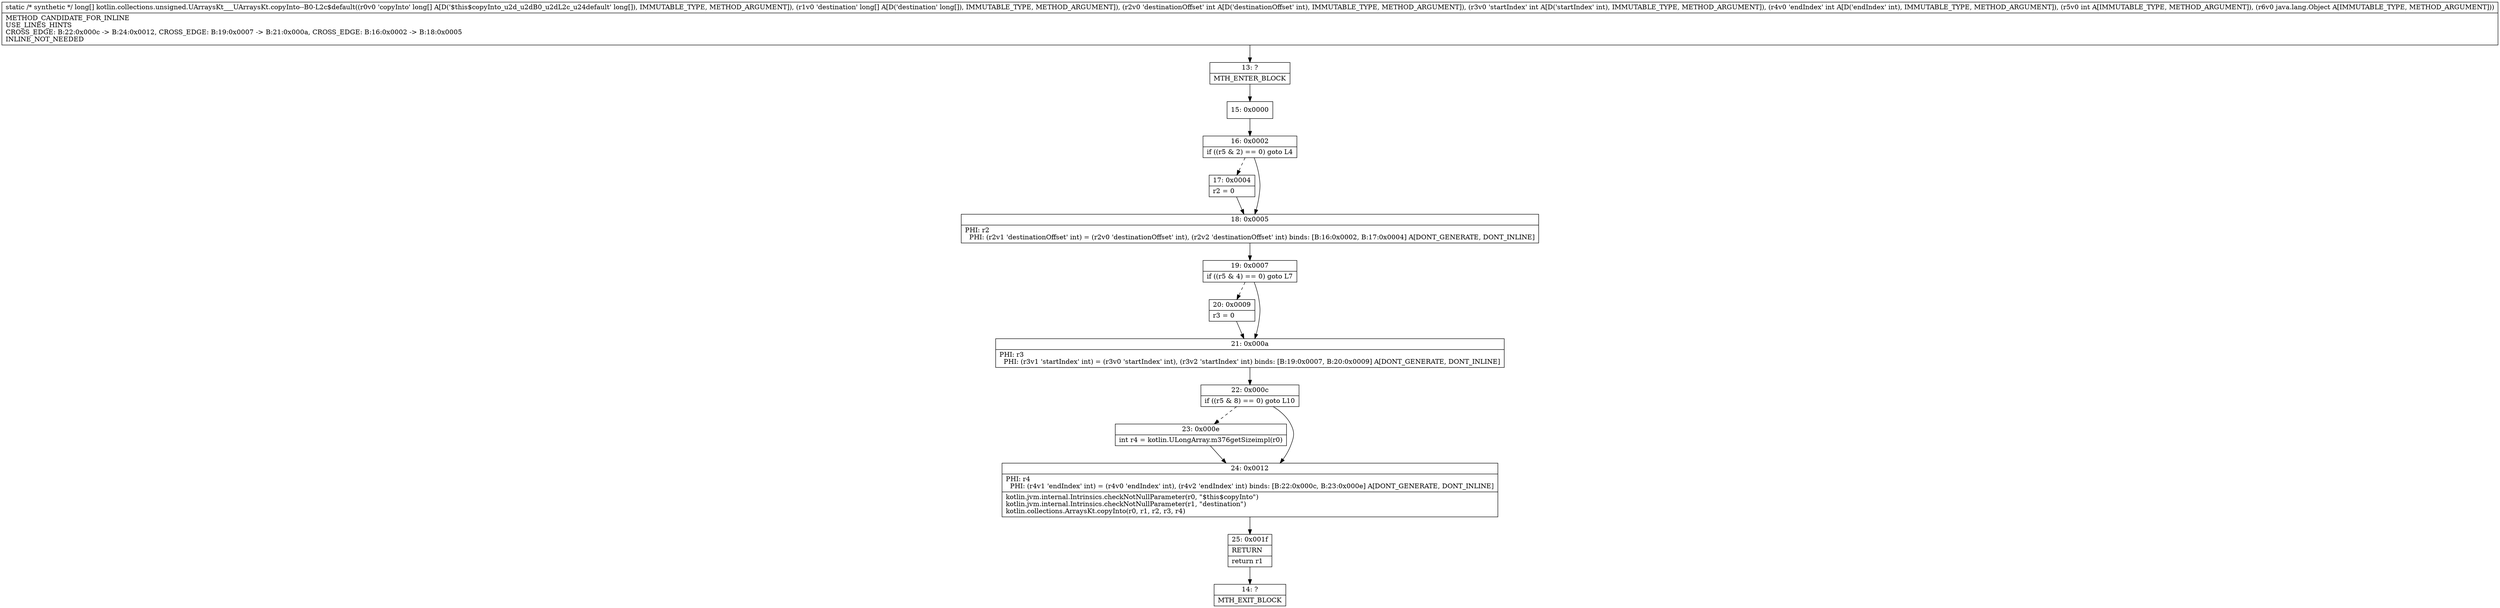 digraph "CFG forkotlin.collections.unsigned.UArraysKt___UArraysKt.copyInto\-\-B0\-L2c$default([J[JIIIILjava\/lang\/Object;)[J" {
Node_13 [shape=record,label="{13\:\ ?|MTH_ENTER_BLOCK\l}"];
Node_15 [shape=record,label="{15\:\ 0x0000}"];
Node_16 [shape=record,label="{16\:\ 0x0002|if ((r5 & 2) == 0) goto L4\l}"];
Node_17 [shape=record,label="{17\:\ 0x0004|r2 = 0\l}"];
Node_18 [shape=record,label="{18\:\ 0x0005|PHI: r2 \l  PHI: (r2v1 'destinationOffset' int) = (r2v0 'destinationOffset' int), (r2v2 'destinationOffset' int) binds: [B:16:0x0002, B:17:0x0004] A[DONT_GENERATE, DONT_INLINE]\l}"];
Node_19 [shape=record,label="{19\:\ 0x0007|if ((r5 & 4) == 0) goto L7\l}"];
Node_20 [shape=record,label="{20\:\ 0x0009|r3 = 0\l}"];
Node_21 [shape=record,label="{21\:\ 0x000a|PHI: r3 \l  PHI: (r3v1 'startIndex' int) = (r3v0 'startIndex' int), (r3v2 'startIndex' int) binds: [B:19:0x0007, B:20:0x0009] A[DONT_GENERATE, DONT_INLINE]\l}"];
Node_22 [shape=record,label="{22\:\ 0x000c|if ((r5 & 8) == 0) goto L10\l}"];
Node_23 [shape=record,label="{23\:\ 0x000e|int r4 = kotlin.ULongArray.m376getSizeimpl(r0)\l}"];
Node_24 [shape=record,label="{24\:\ 0x0012|PHI: r4 \l  PHI: (r4v1 'endIndex' int) = (r4v0 'endIndex' int), (r4v2 'endIndex' int) binds: [B:22:0x000c, B:23:0x000e] A[DONT_GENERATE, DONT_INLINE]\l|kotlin.jvm.internal.Intrinsics.checkNotNullParameter(r0, \"$this$copyInto\")\lkotlin.jvm.internal.Intrinsics.checkNotNullParameter(r1, \"destination\")\lkotlin.collections.ArraysKt.copyInto(r0, r1, r2, r3, r4)\l}"];
Node_25 [shape=record,label="{25\:\ 0x001f|RETURN\l|return r1\l}"];
Node_14 [shape=record,label="{14\:\ ?|MTH_EXIT_BLOCK\l}"];
MethodNode[shape=record,label="{static \/* synthetic *\/ long[] kotlin.collections.unsigned.UArraysKt___UArraysKt.copyInto\-\-B0\-L2c$default((r0v0 'copyInto' long[] A[D('$this$copyInto_u2d_u2dB0_u2dL2c_u24default' long[]), IMMUTABLE_TYPE, METHOD_ARGUMENT]), (r1v0 'destination' long[] A[D('destination' long[]), IMMUTABLE_TYPE, METHOD_ARGUMENT]), (r2v0 'destinationOffset' int A[D('destinationOffset' int), IMMUTABLE_TYPE, METHOD_ARGUMENT]), (r3v0 'startIndex' int A[D('startIndex' int), IMMUTABLE_TYPE, METHOD_ARGUMENT]), (r4v0 'endIndex' int A[D('endIndex' int), IMMUTABLE_TYPE, METHOD_ARGUMENT]), (r5v0 int A[IMMUTABLE_TYPE, METHOD_ARGUMENT]), (r6v0 java.lang.Object A[IMMUTABLE_TYPE, METHOD_ARGUMENT]))  | METHOD_CANDIDATE_FOR_INLINE\lUSE_LINES_HINTS\lCROSS_EDGE: B:22:0x000c \-\> B:24:0x0012, CROSS_EDGE: B:19:0x0007 \-\> B:21:0x000a, CROSS_EDGE: B:16:0x0002 \-\> B:18:0x0005\lINLINE_NOT_NEEDED\l}"];
MethodNode -> Node_13;Node_13 -> Node_15;
Node_15 -> Node_16;
Node_16 -> Node_17[style=dashed];
Node_16 -> Node_18;
Node_17 -> Node_18;
Node_18 -> Node_19;
Node_19 -> Node_20[style=dashed];
Node_19 -> Node_21;
Node_20 -> Node_21;
Node_21 -> Node_22;
Node_22 -> Node_23[style=dashed];
Node_22 -> Node_24;
Node_23 -> Node_24;
Node_24 -> Node_25;
Node_25 -> Node_14;
}

